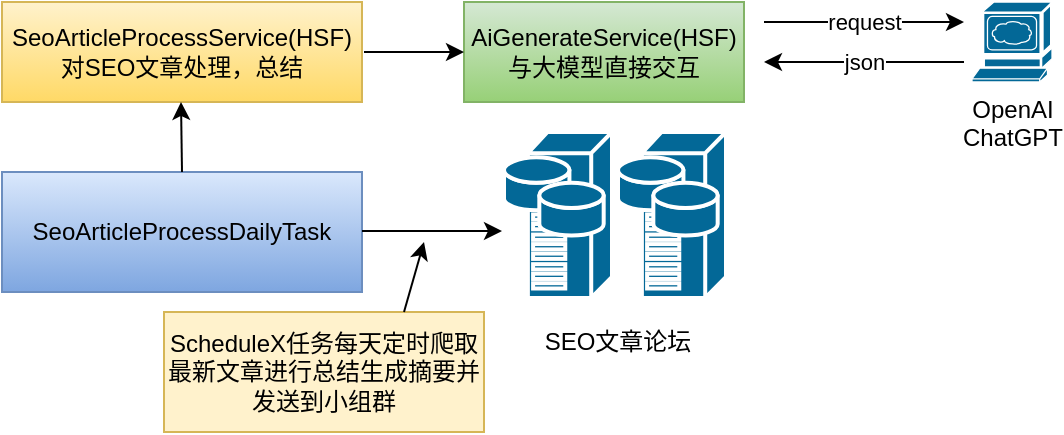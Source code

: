 <mxfile version="21.6.8" type="github">
  <diagram name="第 1 页" id="3JGEkbxYB8eR9lTnZSir">
    <mxGraphModel dx="985" dy="536" grid="1" gridSize="10" guides="1" tooltips="1" connect="1" arrows="1" fold="1" page="1" pageScale="1" pageWidth="827" pageHeight="1169" math="0" shadow="0">
      <root>
        <mxCell id="0" />
        <mxCell id="1" parent="0" />
        <mxCell id="P6E9gaAujzoY7Z_B9MhC-1" value="AiGenerateService(HSF)&lt;br&gt;与大模型直接交互" style="rounded=0;whiteSpace=wrap;html=1;fillColor=#d5e8d4;gradientColor=#97d077;strokeColor=#82b366;" parent="1" vertex="1">
          <mxGeometry x="380" y="230" width="140" height="50" as="geometry" />
        </mxCell>
        <mxCell id="P6E9gaAujzoY7Z_B9MhC-2" value="SeoArticleProcessService(HSF)&lt;br&gt;对SEO文章处理，总结" style="rounded=0;whiteSpace=wrap;html=1;fillColor=#fff2cc;strokeColor=#d6b656;gradientColor=#ffd966;" parent="1" vertex="1">
          <mxGeometry x="149" y="230" width="180" height="50" as="geometry" />
        </mxCell>
        <mxCell id="P6E9gaAujzoY7Z_B9MhC-3" value="OpenAI&lt;br&gt;ChatGPT" style="shape=mxgraph.cisco.servers.www_server;sketch=0;html=1;pointerEvents=1;dashed=0;fillColor=#036897;strokeColor=#ffffff;strokeWidth=2;verticalLabelPosition=bottom;verticalAlign=top;align=center;outlineConnect=0;" parent="1" vertex="1">
          <mxGeometry x="634" y="230" width="40" height="40" as="geometry" />
        </mxCell>
        <mxCell id="P6E9gaAujzoY7Z_B9MhC-5" value="" style="endArrow=classic;html=1;rounded=0;" parent="1" edge="1">
          <mxGeometry relative="1" as="geometry">
            <mxPoint x="530" y="240" as="sourcePoint" />
            <mxPoint x="630" y="240" as="targetPoint" />
          </mxGeometry>
        </mxCell>
        <mxCell id="P6E9gaAujzoY7Z_B9MhC-6" value="request" style="edgeLabel;resizable=0;html=1;align=center;verticalAlign=middle;" parent="P6E9gaAujzoY7Z_B9MhC-5" connectable="0" vertex="1">
          <mxGeometry relative="1" as="geometry" />
        </mxCell>
        <mxCell id="P6E9gaAujzoY7Z_B9MhC-7" value="" style="endArrow=classic;html=1;rounded=0;" parent="1" edge="1">
          <mxGeometry relative="1" as="geometry">
            <mxPoint x="630" y="260" as="sourcePoint" />
            <mxPoint x="530" y="260" as="targetPoint" />
          </mxGeometry>
        </mxCell>
        <mxCell id="P6E9gaAujzoY7Z_B9MhC-8" value="json" style="edgeLabel;resizable=0;html=1;align=center;verticalAlign=middle;" parent="P6E9gaAujzoY7Z_B9MhC-7" connectable="0" vertex="1">
          <mxGeometry relative="1" as="geometry" />
        </mxCell>
        <mxCell id="P6E9gaAujzoY7Z_B9MhC-11" value="" style="endArrow=classic;html=1;rounded=0;entryX=0;entryY=0.5;entryDx=0;entryDy=0;" parent="1" target="P6E9gaAujzoY7Z_B9MhC-1" edge="1">
          <mxGeometry width="50" height="50" relative="1" as="geometry">
            <mxPoint x="330" y="255" as="sourcePoint" />
            <mxPoint x="370" y="254.5" as="targetPoint" />
          </mxGeometry>
        </mxCell>
        <mxCell id="P6E9gaAujzoY7Z_B9MhC-12" value="" style="shape=mxgraph.cisco.servers.storage_server;sketch=0;html=1;pointerEvents=1;dashed=0;fillColor=#036897;strokeColor=#ffffff;strokeWidth=2;verticalLabelPosition=bottom;verticalAlign=top;align=center;outlineConnect=0;" parent="1" vertex="1">
          <mxGeometry x="400" y="295" width="54" height="83" as="geometry" />
        </mxCell>
        <mxCell id="P6E9gaAujzoY7Z_B9MhC-13" value="SeoArticleProcessDailyTask" style="rounded=0;whiteSpace=wrap;html=1;fillColor=#dae8fc;strokeColor=#6c8ebf;gradientColor=#7ea6e0;" parent="1" vertex="1">
          <mxGeometry x="149" y="315" width="180" height="60" as="geometry" />
        </mxCell>
        <mxCell id="P6E9gaAujzoY7Z_B9MhC-14" value="" style="endArrow=classic;html=1;rounded=0;exitX=0.5;exitY=0;exitDx=0;exitDy=0;" parent="1" source="P6E9gaAujzoY7Z_B9MhC-13" edge="1">
          <mxGeometry width="50" height="50" relative="1" as="geometry">
            <mxPoint x="240" y="310" as="sourcePoint" />
            <mxPoint x="238.5" y="280" as="targetPoint" />
          </mxGeometry>
        </mxCell>
        <mxCell id="P6E9gaAujzoY7Z_B9MhC-15" value="" style="endArrow=classic;html=1;rounded=0;" parent="1" edge="1">
          <mxGeometry width="50" height="50" relative="1" as="geometry">
            <mxPoint x="329" y="344.5" as="sourcePoint" />
            <mxPoint x="399" y="344.5" as="targetPoint" />
          </mxGeometry>
        </mxCell>
        <mxCell id="P6E9gaAujzoY7Z_B9MhC-16" value="" style="shape=mxgraph.cisco.servers.storage_server;sketch=0;html=1;pointerEvents=1;dashed=0;fillColor=#036897;strokeColor=#ffffff;strokeWidth=2;verticalLabelPosition=bottom;verticalAlign=top;align=center;outlineConnect=0;" parent="1" vertex="1">
          <mxGeometry x="457" y="295" width="54" height="83" as="geometry" />
        </mxCell>
        <mxCell id="P6E9gaAujzoY7Z_B9MhC-17" value="SEO文章论坛" style="text;html=1;strokeColor=none;fillColor=none;align=center;verticalAlign=middle;whiteSpace=wrap;rounded=0;" parent="1" vertex="1">
          <mxGeometry x="417" y="385" width="80" height="30" as="geometry" />
        </mxCell>
        <mxCell id="P6E9gaAujzoY7Z_B9MhC-19" value="ScheduleX任务每天定时爬取最新文章进行总结生成摘要并发送到小组群" style="rounded=0;whiteSpace=wrap;html=1;fillColor=#fff2cc;strokeColor=#d6b656;" parent="1" vertex="1">
          <mxGeometry x="230" y="385" width="160" height="60" as="geometry" />
        </mxCell>
        <mxCell id="P6E9gaAujzoY7Z_B9MhC-20" value="" style="endArrow=classic;html=1;rounded=0;exitX=0.75;exitY=0;exitDx=0;exitDy=0;" parent="1" source="P6E9gaAujzoY7Z_B9MhC-19" edge="1">
          <mxGeometry width="50" height="50" relative="1" as="geometry">
            <mxPoint x="340" y="380" as="sourcePoint" />
            <mxPoint x="360" y="350" as="targetPoint" />
          </mxGeometry>
        </mxCell>
      </root>
    </mxGraphModel>
  </diagram>
</mxfile>
